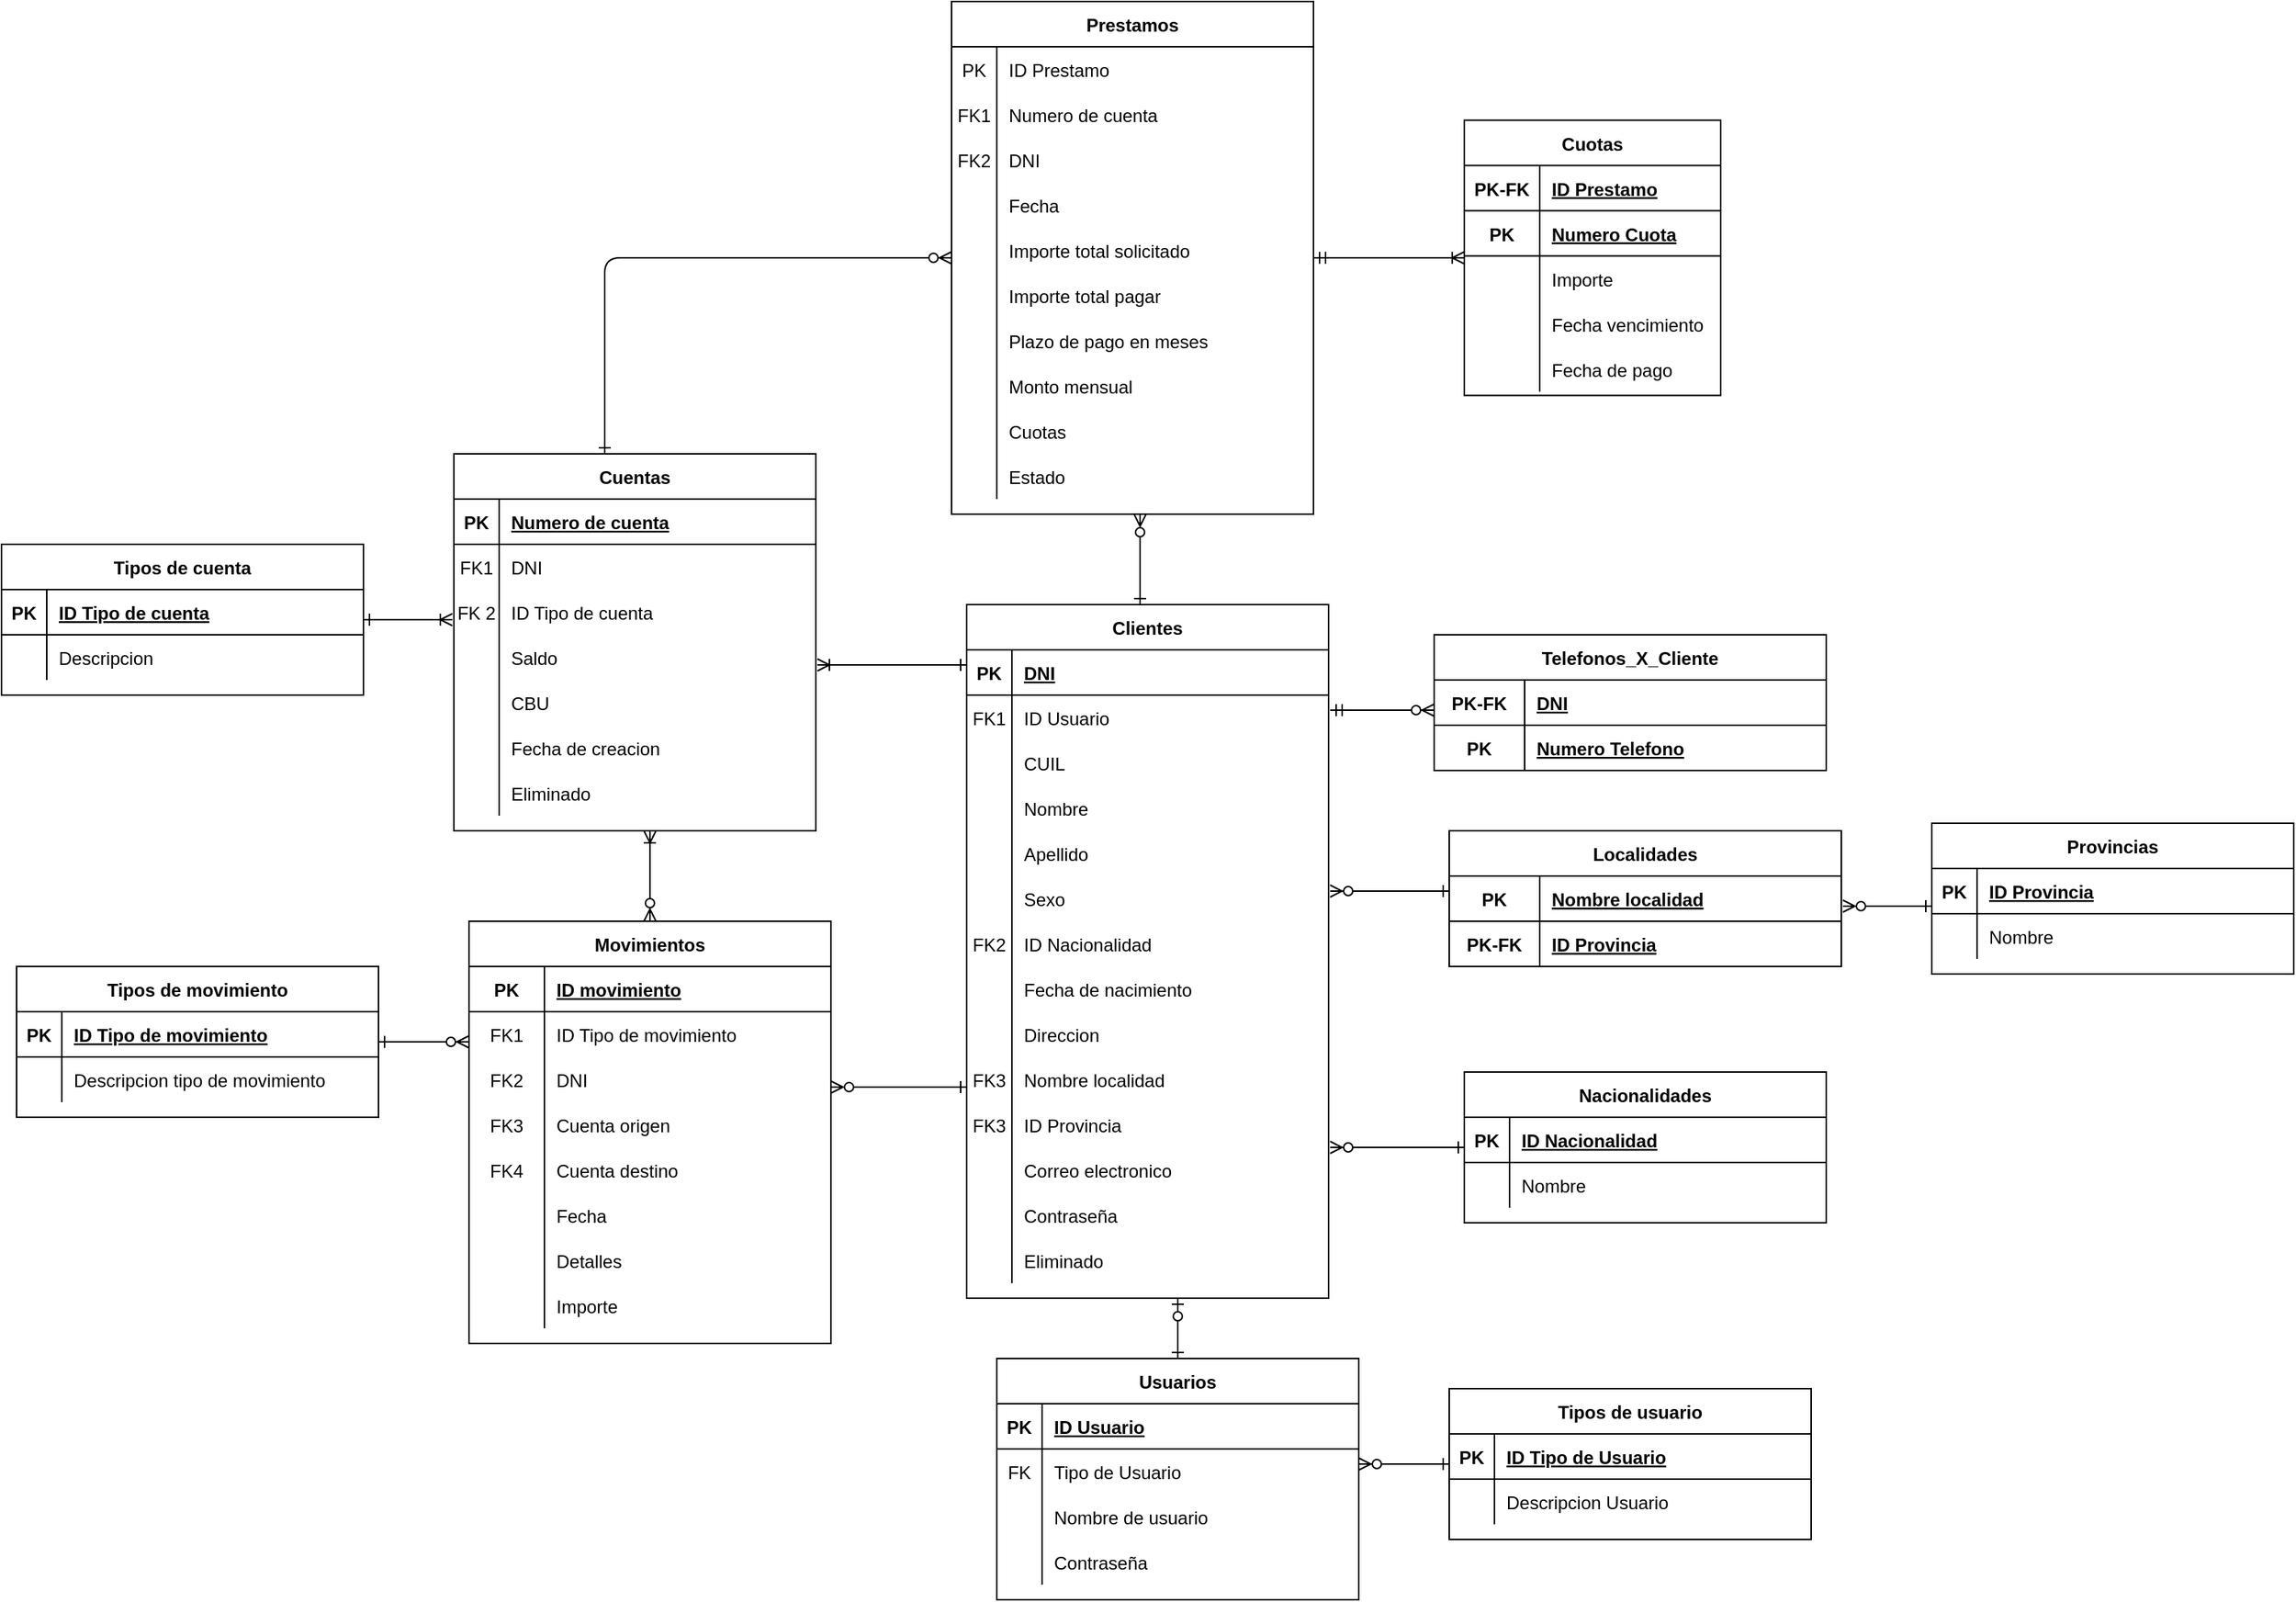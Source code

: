 <mxfile version="14.5.1" type="device"><diagram id="R2lEEEUBdFMjLlhIrx00" name="Page-1"><mxGraphModel dx="1802" dy="981" grid="1" gridSize="10" guides="1" tooltips="1" connect="1" arrows="1" fold="1" page="0" pageScale="1" pageWidth="850" pageHeight="1100" math="0" shadow="0" extFonts="Permanent Marker^https://fonts.googleapis.com/css?family=Permanent+Marker"><root><mxCell id="0"/><mxCell id="1" parent="0"/><mxCell id="C-vyLk0tnHw3VtMMgP7b-1" value="" style="edgeStyle=elbowEdgeStyle;endArrow=ERoneToMany;startArrow=ERone;endFill=0;startFill=0;strokeWidth=1;targetPerimeterSpacing=1;" parent="1" source="C-vyLk0tnHw3VtMMgP7b-23" target="C-vyLk0tnHw3VtMMgP7b-2" edge="1"><mxGeometry width="100" height="100" relative="1" as="geometry"><mxPoint x="340" y="720" as="sourcePoint"/><mxPoint x="440" y="620" as="targetPoint"/><Array as="points"><mxPoint x="-210" y="90"/><mxPoint x="-180" y="190"/><mxPoint x="-200" y="170"/><mxPoint x="-220" y="120"/><mxPoint x="-160" y="160"/></Array></mxGeometry></mxCell><mxCell id="C-vyLk0tnHw3VtMMgP7b-12" value="" style="edgeStyle=elbowEdgeStyle;endArrow=ERzeroToMany;startArrow=ERone;endFill=1;startFill=0;" parent="1" source="C-vyLk0tnHw3VtMMgP7b-23" target="C-vyLk0tnHw3VtMMgP7b-13" edge="1"><mxGeometry width="100" height="100" relative="1" as="geometry"><mxPoint x="400" y="180" as="sourcePoint"/><mxPoint x="-65.529" y="-50" as="targetPoint"/></mxGeometry></mxCell><mxCell id="C-vyLk0tnHw3VtMMgP7b-2" value="Cuentas" style="shape=table;startSize=30;container=1;collapsible=1;childLayout=tableLayout;fixedRows=1;rowLines=0;fontStyle=1;align=center;resizeLast=1;" parent="1" vertex="1"><mxGeometry x="-490" y="-50" width="240" height="250" as="geometry"/></mxCell><mxCell id="C-vyLk0tnHw3VtMMgP7b-3" value="" style="shape=partialRectangle;collapsible=0;dropTarget=0;pointerEvents=0;fillColor=none;points=[[0,0.5],[1,0.5]];portConstraint=eastwest;top=0;left=0;right=0;bottom=1;" parent="C-vyLk0tnHw3VtMMgP7b-2" vertex="1"><mxGeometry y="30" width="240" height="30" as="geometry"/></mxCell><mxCell id="C-vyLk0tnHw3VtMMgP7b-4" value="PK" style="shape=partialRectangle;overflow=hidden;connectable=0;fillColor=none;top=0;left=0;bottom=0;right=0;fontStyle=1;" parent="C-vyLk0tnHw3VtMMgP7b-3" vertex="1"><mxGeometry width="30" height="30" as="geometry"/></mxCell><mxCell id="C-vyLk0tnHw3VtMMgP7b-5" value="Numero de cuenta" style="shape=partialRectangle;overflow=hidden;connectable=0;fillColor=none;top=0;left=0;bottom=0;right=0;align=left;spacingLeft=6;fontStyle=5;" parent="C-vyLk0tnHw3VtMMgP7b-3" vertex="1"><mxGeometry x="30" width="210" height="30" as="geometry"/></mxCell><mxCell id="C-vyLk0tnHw3VtMMgP7b-6" value="" style="shape=partialRectangle;collapsible=0;dropTarget=0;pointerEvents=0;fillColor=none;points=[[0,0.5],[1,0.5]];portConstraint=eastwest;top=0;left=0;right=0;bottom=0;" parent="C-vyLk0tnHw3VtMMgP7b-2" vertex="1"><mxGeometry y="60" width="240" height="30" as="geometry"/></mxCell><mxCell id="C-vyLk0tnHw3VtMMgP7b-7" value="FK1" style="shape=partialRectangle;overflow=hidden;connectable=0;fillColor=none;top=0;left=0;bottom=0;right=0;" parent="C-vyLk0tnHw3VtMMgP7b-6" vertex="1"><mxGeometry width="30" height="30" as="geometry"/></mxCell><mxCell id="C-vyLk0tnHw3VtMMgP7b-8" value="DNI" style="shape=partialRectangle;overflow=hidden;connectable=0;fillColor=none;top=0;left=0;bottom=0;right=0;align=left;spacingLeft=6;" parent="C-vyLk0tnHw3VtMMgP7b-6" vertex="1"><mxGeometry x="30" width="210" height="30" as="geometry"/></mxCell><mxCell id="7F0biM4FoDQYVqZwZQfH-58" value="" style="shape=partialRectangle;collapsible=0;dropTarget=0;pointerEvents=0;fillColor=none;top=0;left=0;bottom=0;right=0;points=[[0,0.5],[1,0.5]];portConstraint=eastwest;" parent="C-vyLk0tnHw3VtMMgP7b-2" vertex="1"><mxGeometry y="90" width="240" height="30" as="geometry"/></mxCell><mxCell id="7F0biM4FoDQYVqZwZQfH-59" value="FK 2" style="shape=partialRectangle;connectable=0;fillColor=none;top=0;left=0;bottom=0;right=0;editable=1;overflow=hidden;" parent="7F0biM4FoDQYVqZwZQfH-58" vertex="1"><mxGeometry width="30" height="30" as="geometry"/></mxCell><mxCell id="7F0biM4FoDQYVqZwZQfH-60" value="ID Tipo de cuenta" style="shape=partialRectangle;connectable=0;fillColor=none;top=0;left=0;bottom=0;right=0;align=left;spacingLeft=6;overflow=hidden;" parent="7F0biM4FoDQYVqZwZQfH-58" vertex="1"><mxGeometry x="30" width="210" height="30" as="geometry"/></mxCell><mxCell id="C-vyLk0tnHw3VtMMgP7b-9" value="" style="shape=partialRectangle;collapsible=0;dropTarget=0;pointerEvents=0;fillColor=none;points=[[0,0.5],[1,0.5]];portConstraint=eastwest;top=0;left=0;right=0;bottom=0;" parent="C-vyLk0tnHw3VtMMgP7b-2" vertex="1"><mxGeometry y="120" width="240" height="30" as="geometry"/></mxCell><mxCell id="C-vyLk0tnHw3VtMMgP7b-10" value="" style="shape=partialRectangle;overflow=hidden;connectable=0;fillColor=none;top=0;left=0;bottom=0;right=0;" parent="C-vyLk0tnHw3VtMMgP7b-9" vertex="1"><mxGeometry width="30" height="30" as="geometry"/></mxCell><mxCell id="C-vyLk0tnHw3VtMMgP7b-11" value="Saldo" style="shape=partialRectangle;overflow=hidden;connectable=0;fillColor=none;top=0;left=0;bottom=0;right=0;align=left;spacingLeft=6;" parent="C-vyLk0tnHw3VtMMgP7b-9" vertex="1"><mxGeometry x="30" width="210" height="30" as="geometry"/></mxCell><mxCell id="7F0biM4FoDQYVqZwZQfH-54" value="" style="shape=partialRectangle;collapsible=0;dropTarget=0;pointerEvents=0;fillColor=none;top=0;left=0;bottom=0;right=0;points=[[0,0.5],[1,0.5]];portConstraint=eastwest;" parent="C-vyLk0tnHw3VtMMgP7b-2" vertex="1"><mxGeometry y="150" width="240" height="30" as="geometry"/></mxCell><mxCell id="7F0biM4FoDQYVqZwZQfH-55" value="" style="shape=partialRectangle;connectable=0;fillColor=none;top=0;left=0;bottom=0;right=0;editable=1;overflow=hidden;" parent="7F0biM4FoDQYVqZwZQfH-54" vertex="1"><mxGeometry width="30" height="30" as="geometry"/></mxCell><mxCell id="7F0biM4FoDQYVqZwZQfH-56" value="CBU" style="shape=partialRectangle;connectable=0;fillColor=none;top=0;left=0;bottom=0;right=0;align=left;spacingLeft=6;overflow=hidden;" parent="7F0biM4FoDQYVqZwZQfH-54" vertex="1"><mxGeometry x="30" width="210" height="30" as="geometry"/></mxCell><mxCell id="7F0biM4FoDQYVqZwZQfH-62" value="" style="shape=partialRectangle;collapsible=0;dropTarget=0;pointerEvents=0;fillColor=none;top=0;left=0;bottom=0;right=0;points=[[0,0.5],[1,0.5]];portConstraint=eastwest;" parent="C-vyLk0tnHw3VtMMgP7b-2" vertex="1"><mxGeometry y="180" width="240" height="30" as="geometry"/></mxCell><mxCell id="7F0biM4FoDQYVqZwZQfH-63" value="" style="shape=partialRectangle;connectable=0;fillColor=none;top=0;left=0;bottom=0;right=0;editable=1;overflow=hidden;" parent="7F0biM4FoDQYVqZwZQfH-62" vertex="1"><mxGeometry width="30" height="30" as="geometry"/></mxCell><mxCell id="7F0biM4FoDQYVqZwZQfH-64" value="Fecha de creacion" style="shape=partialRectangle;connectable=0;fillColor=none;top=0;left=0;bottom=0;right=0;align=left;spacingLeft=6;overflow=hidden;" parent="7F0biM4FoDQYVqZwZQfH-62" vertex="1"><mxGeometry x="30" width="210" height="30" as="geometry"/></mxCell><mxCell id="fZLnjrhuLzffV9vsDGtd-31" value="" style="shape=partialRectangle;collapsible=0;dropTarget=0;pointerEvents=0;fillColor=none;top=0;left=0;bottom=0;right=0;points=[[0,0.5],[1,0.5]];portConstraint=eastwest;" parent="C-vyLk0tnHw3VtMMgP7b-2" vertex="1"><mxGeometry y="210" width="240" height="30" as="geometry"/></mxCell><mxCell id="fZLnjrhuLzffV9vsDGtd-32" value="" style="shape=partialRectangle;connectable=0;fillColor=none;top=0;left=0;bottom=0;right=0;editable=1;overflow=hidden;" parent="fZLnjrhuLzffV9vsDGtd-31" vertex="1"><mxGeometry width="30" height="30" as="geometry"/></mxCell><mxCell id="fZLnjrhuLzffV9vsDGtd-33" value="Eliminado" style="shape=partialRectangle;connectable=0;fillColor=none;top=0;left=0;bottom=0;right=0;align=left;spacingLeft=6;overflow=hidden;" parent="fZLnjrhuLzffV9vsDGtd-31" vertex="1"><mxGeometry x="30" width="210" height="30" as="geometry"/></mxCell><mxCell id="C-vyLk0tnHw3VtMMgP7b-13" value="Prestamos" style="shape=table;startSize=30;container=1;collapsible=1;childLayout=tableLayout;fixedRows=1;rowLines=0;fontStyle=1;align=center;resizeLast=1;" parent="1" vertex="1"><mxGeometry x="-160" y="-350" width="240" height="340" as="geometry"/></mxCell><mxCell id="7F0biM4FoDQYVqZwZQfH-100" value="" style="shape=partialRectangle;collapsible=0;dropTarget=0;pointerEvents=0;fillColor=none;top=0;left=0;bottom=0;right=0;points=[[0,0.5],[1,0.5]];portConstraint=eastwest;" parent="C-vyLk0tnHw3VtMMgP7b-13" vertex="1"><mxGeometry y="30" width="240" height="30" as="geometry"/></mxCell><mxCell id="7F0biM4FoDQYVqZwZQfH-101" value="PK" style="shape=partialRectangle;connectable=0;fillColor=none;top=0;left=0;bottom=0;right=0;editable=1;overflow=hidden;" parent="7F0biM4FoDQYVqZwZQfH-100" vertex="1"><mxGeometry width="30" height="30" as="geometry"/></mxCell><mxCell id="7F0biM4FoDQYVqZwZQfH-102" value="ID Prestamo" style="shape=partialRectangle;connectable=0;fillColor=none;top=0;left=0;bottom=0;right=0;align=left;spacingLeft=6;overflow=hidden;" parent="7F0biM4FoDQYVqZwZQfH-100" vertex="1"><mxGeometry x="30" width="210" height="30" as="geometry"/></mxCell><mxCell id="7F0biM4FoDQYVqZwZQfH-151" value="" style="shape=partialRectangle;collapsible=0;dropTarget=0;pointerEvents=0;fillColor=none;top=0;left=0;bottom=0;right=0;points=[[0,0.5],[1,0.5]];portConstraint=eastwest;" parent="C-vyLk0tnHw3VtMMgP7b-13" vertex="1"><mxGeometry y="60" width="240" height="30" as="geometry"/></mxCell><mxCell id="7F0biM4FoDQYVqZwZQfH-152" value="FK1" style="shape=partialRectangle;connectable=0;fillColor=none;top=0;left=0;bottom=0;right=0;fontStyle=0;overflow=hidden;" parent="7F0biM4FoDQYVqZwZQfH-151" vertex="1"><mxGeometry width="30" height="30" as="geometry"/></mxCell><mxCell id="7F0biM4FoDQYVqZwZQfH-153" value="Numero de cuenta" style="shape=partialRectangle;connectable=0;fillColor=none;top=0;left=0;bottom=0;right=0;align=left;spacingLeft=6;fontStyle=0;overflow=hidden;" parent="7F0biM4FoDQYVqZwZQfH-151" vertex="1"><mxGeometry x="30" width="210" height="30" as="geometry"/></mxCell><mxCell id="C-vyLk0tnHw3VtMMgP7b-17" value="" style="shape=partialRectangle;collapsible=0;dropTarget=0;pointerEvents=0;fillColor=none;points=[[0,0.5],[1,0.5]];portConstraint=eastwest;top=0;left=0;right=0;bottom=0;" parent="C-vyLk0tnHw3VtMMgP7b-13" vertex="1"><mxGeometry y="90" width="240" height="30" as="geometry"/></mxCell><mxCell id="C-vyLk0tnHw3VtMMgP7b-18" value="FK2" style="shape=partialRectangle;overflow=hidden;connectable=0;fillColor=none;top=0;left=0;bottom=0;right=0;" parent="C-vyLk0tnHw3VtMMgP7b-17" vertex="1"><mxGeometry width="30" height="30" as="geometry"/></mxCell><mxCell id="C-vyLk0tnHw3VtMMgP7b-19" value="DNI" style="shape=partialRectangle;overflow=hidden;connectable=0;fillColor=none;top=0;left=0;bottom=0;right=0;align=left;spacingLeft=6;" parent="C-vyLk0tnHw3VtMMgP7b-17" vertex="1"><mxGeometry x="30" width="210" height="30" as="geometry"/></mxCell><mxCell id="7F0biM4FoDQYVqZwZQfH-179" value="" style="shape=partialRectangle;collapsible=0;dropTarget=0;pointerEvents=0;fillColor=none;top=0;left=0;bottom=0;right=0;points=[[0,0.5],[1,0.5]];portConstraint=eastwest;" parent="C-vyLk0tnHw3VtMMgP7b-13" vertex="1"><mxGeometry y="120" width="240" height="30" as="geometry"/></mxCell><mxCell id="7F0biM4FoDQYVqZwZQfH-180" value="" style="shape=partialRectangle;connectable=0;fillColor=none;top=0;left=0;bottom=0;right=0;editable=1;overflow=hidden;" parent="7F0biM4FoDQYVqZwZQfH-179" vertex="1"><mxGeometry width="30" height="30" as="geometry"/></mxCell><mxCell id="7F0biM4FoDQYVqZwZQfH-181" value="Fecha" style="shape=partialRectangle;connectable=0;fillColor=none;top=0;left=0;bottom=0;right=0;align=left;spacingLeft=6;overflow=hidden;" parent="7F0biM4FoDQYVqZwZQfH-179" vertex="1"><mxGeometry x="30" width="210" height="30" as="geometry"/></mxCell><mxCell id="C-vyLk0tnHw3VtMMgP7b-20" value="" style="shape=partialRectangle;collapsible=0;dropTarget=0;pointerEvents=0;fillColor=none;points=[[0,0.5],[1,0.5]];portConstraint=eastwest;top=0;left=0;right=0;bottom=0;" parent="C-vyLk0tnHw3VtMMgP7b-13" vertex="1"><mxGeometry y="150" width="240" height="30" as="geometry"/></mxCell><mxCell id="C-vyLk0tnHw3VtMMgP7b-21" value="" style="shape=partialRectangle;overflow=hidden;connectable=0;fillColor=none;top=0;left=0;bottom=0;right=0;" parent="C-vyLk0tnHw3VtMMgP7b-20" vertex="1"><mxGeometry width="30" height="30" as="geometry"/></mxCell><mxCell id="C-vyLk0tnHw3VtMMgP7b-22" value="Importe total solicitado" style="shape=partialRectangle;overflow=hidden;connectable=0;fillColor=none;top=0;left=0;bottom=0;right=0;align=left;spacingLeft=6;" parent="C-vyLk0tnHw3VtMMgP7b-20" vertex="1"><mxGeometry x="30" width="210" height="30" as="geometry"/></mxCell><mxCell id="7F0biM4FoDQYVqZwZQfH-68" value="" style="shape=partialRectangle;collapsible=0;dropTarget=0;pointerEvents=0;fillColor=none;top=0;left=0;bottom=0;right=0;points=[[0,0.5],[1,0.5]];portConstraint=eastwest;" parent="C-vyLk0tnHw3VtMMgP7b-13" vertex="1"><mxGeometry y="180" width="240" height="30" as="geometry"/></mxCell><mxCell id="7F0biM4FoDQYVqZwZQfH-69" value="" style="shape=partialRectangle;connectable=0;fillColor=none;top=0;left=0;bottom=0;right=0;editable=1;overflow=hidden;" parent="7F0biM4FoDQYVqZwZQfH-68" vertex="1"><mxGeometry width="30" height="30" as="geometry"/></mxCell><mxCell id="7F0biM4FoDQYVqZwZQfH-70" value="Importe total pagar" style="shape=partialRectangle;connectable=0;fillColor=none;top=0;left=0;bottom=0;right=0;align=left;spacingLeft=6;overflow=hidden;" parent="7F0biM4FoDQYVqZwZQfH-68" vertex="1"><mxGeometry x="30" width="210" height="30" as="geometry"/></mxCell><mxCell id="7F0biM4FoDQYVqZwZQfH-74" value="" style="shape=partialRectangle;collapsible=0;dropTarget=0;pointerEvents=0;fillColor=none;top=0;left=0;bottom=0;right=0;points=[[0,0.5],[1,0.5]];portConstraint=eastwest;" parent="C-vyLk0tnHw3VtMMgP7b-13" vertex="1"><mxGeometry y="210" width="240" height="30" as="geometry"/></mxCell><mxCell id="7F0biM4FoDQYVqZwZQfH-75" value="" style="shape=partialRectangle;connectable=0;fillColor=none;top=0;left=0;bottom=0;right=0;editable=1;overflow=hidden;" parent="7F0biM4FoDQYVqZwZQfH-74" vertex="1"><mxGeometry width="30" height="30" as="geometry"/></mxCell><mxCell id="7F0biM4FoDQYVqZwZQfH-76" value="Plazo de pago en meses " style="shape=partialRectangle;connectable=0;fillColor=none;top=0;left=0;bottom=0;right=0;align=left;spacingLeft=6;overflow=hidden;" parent="7F0biM4FoDQYVqZwZQfH-74" vertex="1"><mxGeometry x="30" width="210" height="30" as="geometry"/></mxCell><mxCell id="7F0biM4FoDQYVqZwZQfH-71" value="" style="shape=partialRectangle;collapsible=0;dropTarget=0;pointerEvents=0;fillColor=none;top=0;left=0;bottom=0;right=0;points=[[0,0.5],[1,0.5]];portConstraint=eastwest;" parent="C-vyLk0tnHw3VtMMgP7b-13" vertex="1"><mxGeometry y="240" width="240" height="30" as="geometry"/></mxCell><mxCell id="7F0biM4FoDQYVqZwZQfH-72" value="" style="shape=partialRectangle;connectable=0;fillColor=none;top=0;left=0;bottom=0;right=0;editable=1;overflow=hidden;" parent="7F0biM4FoDQYVqZwZQfH-71" vertex="1"><mxGeometry width="30" height="30" as="geometry"/></mxCell><mxCell id="7F0biM4FoDQYVqZwZQfH-73" value="Monto mensual" style="shape=partialRectangle;connectable=0;fillColor=none;top=0;left=0;bottom=0;right=0;align=left;spacingLeft=6;overflow=hidden;" parent="7F0biM4FoDQYVqZwZQfH-71" vertex="1"><mxGeometry x="30" width="210" height="30" as="geometry"/></mxCell><mxCell id="7F0biM4FoDQYVqZwZQfH-80" value="" style="shape=partialRectangle;collapsible=0;dropTarget=0;pointerEvents=0;fillColor=none;top=0;left=0;bottom=0;right=0;points=[[0,0.5],[1,0.5]];portConstraint=eastwest;" parent="C-vyLk0tnHw3VtMMgP7b-13" vertex="1"><mxGeometry y="270" width="240" height="30" as="geometry"/></mxCell><mxCell id="7F0biM4FoDQYVqZwZQfH-81" value="" style="shape=partialRectangle;connectable=0;fillColor=none;top=0;left=0;bottom=0;right=0;editable=1;overflow=hidden;" parent="7F0biM4FoDQYVqZwZQfH-80" vertex="1"><mxGeometry width="30" height="30" as="geometry"/></mxCell><mxCell id="7F0biM4FoDQYVqZwZQfH-82" value="Cuotas" style="shape=partialRectangle;connectable=0;fillColor=none;top=0;left=0;bottom=0;right=0;align=left;spacingLeft=6;overflow=hidden;" parent="7F0biM4FoDQYVqZwZQfH-80" vertex="1"><mxGeometry x="30" width="210" height="30" as="geometry"/></mxCell><mxCell id="Fkp7tEHuQF5kMMkEpn1x-33" value="" style="shape=partialRectangle;collapsible=0;dropTarget=0;pointerEvents=0;fillColor=none;top=0;left=0;bottom=0;right=0;points=[[0,0.5],[1,0.5]];portConstraint=eastwest;" vertex="1" parent="C-vyLk0tnHw3VtMMgP7b-13"><mxGeometry y="300" width="240" height="30" as="geometry"/></mxCell><mxCell id="Fkp7tEHuQF5kMMkEpn1x-34" value="" style="shape=partialRectangle;connectable=0;fillColor=none;top=0;left=0;bottom=0;right=0;editable=1;overflow=hidden;" vertex="1" parent="Fkp7tEHuQF5kMMkEpn1x-33"><mxGeometry width="30" height="30" as="geometry"/></mxCell><mxCell id="Fkp7tEHuQF5kMMkEpn1x-35" value="Estado" style="shape=partialRectangle;connectable=0;fillColor=none;top=0;left=0;bottom=0;right=0;align=left;spacingLeft=6;overflow=hidden;" vertex="1" parent="Fkp7tEHuQF5kMMkEpn1x-33"><mxGeometry x="30" width="210" height="30" as="geometry"/></mxCell><mxCell id="C-vyLk0tnHw3VtMMgP7b-23" value="Clientes" style="shape=table;startSize=30;container=1;collapsible=1;childLayout=tableLayout;fixedRows=1;rowLines=0;fontStyle=1;align=center;resizeLast=1;" parent="1" vertex="1"><mxGeometry x="-150" y="50" width="240" height="460" as="geometry"/></mxCell><mxCell id="C-vyLk0tnHw3VtMMgP7b-24" value="" style="shape=partialRectangle;collapsible=0;dropTarget=0;pointerEvents=0;fillColor=none;points=[[0,0.5],[1,0.5]];portConstraint=eastwest;top=0;left=0;right=0;bottom=1;" parent="C-vyLk0tnHw3VtMMgP7b-23" vertex="1"><mxGeometry y="30" width="240" height="30" as="geometry"/></mxCell><mxCell id="C-vyLk0tnHw3VtMMgP7b-25" value="PK" style="shape=partialRectangle;overflow=hidden;connectable=0;fillColor=none;top=0;left=0;bottom=0;right=0;fontStyle=1;" parent="C-vyLk0tnHw3VtMMgP7b-24" vertex="1"><mxGeometry width="30" height="30" as="geometry"/></mxCell><mxCell id="C-vyLk0tnHw3VtMMgP7b-26" value="DNI" style="shape=partialRectangle;overflow=hidden;connectable=0;fillColor=none;top=0;left=0;bottom=0;right=0;align=left;spacingLeft=6;fontStyle=5;" parent="C-vyLk0tnHw3VtMMgP7b-24" vertex="1"><mxGeometry x="30" width="210" height="30" as="geometry"/></mxCell><mxCell id="7F0biM4FoDQYVqZwZQfH-175" value="" style="shape=partialRectangle;collapsible=0;dropTarget=0;pointerEvents=0;fillColor=none;top=0;left=0;bottom=0;right=0;points=[[0,0.5],[1,0.5]];portConstraint=eastwest;" parent="C-vyLk0tnHw3VtMMgP7b-23" vertex="1"><mxGeometry y="60" width="240" height="30" as="geometry"/></mxCell><mxCell id="7F0biM4FoDQYVqZwZQfH-176" value="FK1" style="shape=partialRectangle;connectable=0;fillColor=none;top=0;left=0;bottom=0;right=0;fontStyle=0;overflow=hidden;" parent="7F0biM4FoDQYVqZwZQfH-175" vertex="1"><mxGeometry width="30" height="30" as="geometry"/></mxCell><mxCell id="7F0biM4FoDQYVqZwZQfH-177" value="ID Usuario" style="shape=partialRectangle;connectable=0;fillColor=none;top=0;left=0;bottom=0;right=0;align=left;spacingLeft=6;fontStyle=0;overflow=hidden;" parent="7F0biM4FoDQYVqZwZQfH-175" vertex="1"><mxGeometry x="30" width="210" height="30" as="geometry"/></mxCell><mxCell id="C-vyLk0tnHw3VtMMgP7b-27" value="" style="shape=partialRectangle;collapsible=0;dropTarget=0;pointerEvents=0;fillColor=none;points=[[0,0.5],[1,0.5]];portConstraint=eastwest;top=0;left=0;right=0;bottom=0;" parent="C-vyLk0tnHw3VtMMgP7b-23" vertex="1"><mxGeometry y="90" width="240" height="30" as="geometry"/></mxCell><mxCell id="C-vyLk0tnHw3VtMMgP7b-28" value="" style="shape=partialRectangle;overflow=hidden;connectable=0;fillColor=none;top=0;left=0;bottom=0;right=0;" parent="C-vyLk0tnHw3VtMMgP7b-27" vertex="1"><mxGeometry width="30" height="30" as="geometry"/></mxCell><mxCell id="C-vyLk0tnHw3VtMMgP7b-29" value="CUIL" style="shape=partialRectangle;overflow=hidden;connectable=0;fillColor=none;top=0;left=0;bottom=0;right=0;align=left;spacingLeft=6;" parent="C-vyLk0tnHw3VtMMgP7b-27" vertex="1"><mxGeometry x="30" width="210" height="30" as="geometry"/></mxCell><mxCell id="7F0biM4FoDQYVqZwZQfH-2" value="" style="shape=partialRectangle;collapsible=0;dropTarget=0;pointerEvents=0;fillColor=none;top=0;left=0;bottom=0;right=0;points=[[0,0.5],[1,0.5]];portConstraint=eastwest;" parent="C-vyLk0tnHw3VtMMgP7b-23" vertex="1"><mxGeometry y="120" width="240" height="30" as="geometry"/></mxCell><mxCell id="7F0biM4FoDQYVqZwZQfH-3" value="" style="shape=partialRectangle;connectable=0;fillColor=none;top=0;left=0;bottom=0;right=0;editable=1;overflow=hidden;" parent="7F0biM4FoDQYVqZwZQfH-2" vertex="1"><mxGeometry width="30" height="30" as="geometry"/></mxCell><mxCell id="7F0biM4FoDQYVqZwZQfH-4" value="Nombre " style="shape=partialRectangle;connectable=0;fillColor=none;top=0;left=0;bottom=0;right=0;align=left;spacingLeft=6;overflow=hidden;" parent="7F0biM4FoDQYVqZwZQfH-2" vertex="1"><mxGeometry x="30" width="210" height="30" as="geometry"/></mxCell><mxCell id="7F0biM4FoDQYVqZwZQfH-11" value="" style="shape=partialRectangle;collapsible=0;dropTarget=0;pointerEvents=0;fillColor=none;top=0;left=0;bottom=0;right=0;points=[[0,0.5],[1,0.5]];portConstraint=eastwest;" parent="C-vyLk0tnHw3VtMMgP7b-23" vertex="1"><mxGeometry y="150" width="240" height="30" as="geometry"/></mxCell><mxCell id="7F0biM4FoDQYVqZwZQfH-12" value="" style="shape=partialRectangle;connectable=0;fillColor=none;top=0;left=0;bottom=0;right=0;editable=1;overflow=hidden;" parent="7F0biM4FoDQYVqZwZQfH-11" vertex="1"><mxGeometry width="30" height="30" as="geometry"/></mxCell><mxCell id="7F0biM4FoDQYVqZwZQfH-13" value="Apellido" style="shape=partialRectangle;connectable=0;fillColor=none;top=0;left=0;bottom=0;right=0;align=left;spacingLeft=6;overflow=hidden;" parent="7F0biM4FoDQYVqZwZQfH-11" vertex="1"><mxGeometry x="30" width="210" height="30" as="geometry"/></mxCell><mxCell id="7F0biM4FoDQYVqZwZQfH-7" value="" style="shape=partialRectangle;collapsible=0;dropTarget=0;pointerEvents=0;fillColor=none;top=0;left=0;bottom=0;right=0;points=[[0,0.5],[1,0.5]];portConstraint=eastwest;" parent="C-vyLk0tnHw3VtMMgP7b-23" vertex="1"><mxGeometry y="180" width="240" height="30" as="geometry"/></mxCell><mxCell id="7F0biM4FoDQYVqZwZQfH-8" value="" style="shape=partialRectangle;connectable=0;fillColor=none;top=0;left=0;bottom=0;right=0;editable=1;overflow=hidden;" parent="7F0biM4FoDQYVqZwZQfH-7" vertex="1"><mxGeometry width="30" height="30" as="geometry"/></mxCell><mxCell id="7F0biM4FoDQYVqZwZQfH-9" value="Sexo" style="shape=partialRectangle;connectable=0;fillColor=none;top=0;left=0;bottom=0;right=0;align=left;spacingLeft=6;overflow=hidden;" parent="7F0biM4FoDQYVqZwZQfH-7" vertex="1"><mxGeometry x="30" width="210" height="30" as="geometry"/></mxCell><mxCell id="7F0biM4FoDQYVqZwZQfH-19" value="" style="shape=partialRectangle;collapsible=0;dropTarget=0;pointerEvents=0;fillColor=none;top=0;left=0;bottom=0;right=0;points=[[0,0.5],[1,0.5]];portConstraint=eastwest;" parent="C-vyLk0tnHw3VtMMgP7b-23" vertex="1"><mxGeometry y="210" width="240" height="30" as="geometry"/></mxCell><mxCell id="7F0biM4FoDQYVqZwZQfH-20" value="FK2" style="shape=partialRectangle;connectable=0;fillColor=none;top=0;left=0;bottom=0;right=0;editable=1;overflow=hidden;" parent="7F0biM4FoDQYVqZwZQfH-19" vertex="1"><mxGeometry width="30" height="30" as="geometry"/></mxCell><mxCell id="7F0biM4FoDQYVqZwZQfH-21" value="ID Nacionalidad" style="shape=partialRectangle;connectable=0;fillColor=none;top=0;left=0;bottom=0;right=0;align=left;spacingLeft=6;overflow=hidden;" parent="7F0biM4FoDQYVqZwZQfH-19" vertex="1"><mxGeometry x="30" width="210" height="30" as="geometry"/></mxCell><mxCell id="7F0biM4FoDQYVqZwZQfH-23" value="" style="shape=partialRectangle;collapsible=0;dropTarget=0;pointerEvents=0;fillColor=none;top=0;left=0;bottom=0;right=0;points=[[0,0.5],[1,0.5]];portConstraint=eastwest;" parent="C-vyLk0tnHw3VtMMgP7b-23" vertex="1"><mxGeometry y="240" width="240" height="30" as="geometry"/></mxCell><mxCell id="7F0biM4FoDQYVqZwZQfH-24" value="" style="shape=partialRectangle;connectable=0;fillColor=none;top=0;left=0;bottom=0;right=0;editable=1;overflow=hidden;" parent="7F0biM4FoDQYVqZwZQfH-23" vertex="1"><mxGeometry width="30" height="30" as="geometry"/></mxCell><mxCell id="7F0biM4FoDQYVqZwZQfH-25" value="Fecha de nacimiento" style="shape=partialRectangle;connectable=0;fillColor=none;top=0;left=0;bottom=0;right=0;align=left;spacingLeft=6;overflow=hidden;" parent="7F0biM4FoDQYVqZwZQfH-23" vertex="1"><mxGeometry x="30" width="210" height="30" as="geometry"/></mxCell><mxCell id="7F0biM4FoDQYVqZwZQfH-26" value="" style="shape=partialRectangle;collapsible=0;dropTarget=0;pointerEvents=0;fillColor=none;top=0;left=0;bottom=0;right=0;points=[[0,0.5],[1,0.5]];portConstraint=eastwest;" parent="C-vyLk0tnHw3VtMMgP7b-23" vertex="1"><mxGeometry y="270" width="240" height="30" as="geometry"/></mxCell><mxCell id="7F0biM4FoDQYVqZwZQfH-27" value="" style="shape=partialRectangle;connectable=0;fillColor=none;top=0;left=0;bottom=0;right=0;editable=1;overflow=hidden;" parent="7F0biM4FoDQYVqZwZQfH-26" vertex="1"><mxGeometry width="30" height="30" as="geometry"/></mxCell><mxCell id="7F0biM4FoDQYVqZwZQfH-28" value="Direccion" style="shape=partialRectangle;connectable=0;fillColor=none;top=0;left=0;bottom=0;right=0;align=left;spacingLeft=6;overflow=hidden;" parent="7F0biM4FoDQYVqZwZQfH-26" vertex="1"><mxGeometry x="30" width="210" height="30" as="geometry"/></mxCell><mxCell id="7F0biM4FoDQYVqZwZQfH-30" value="" style="shape=partialRectangle;collapsible=0;dropTarget=0;pointerEvents=0;fillColor=none;top=0;left=0;bottom=0;right=0;points=[[0,0.5],[1,0.5]];portConstraint=eastwest;" parent="C-vyLk0tnHw3VtMMgP7b-23" vertex="1"><mxGeometry y="300" width="240" height="30" as="geometry"/></mxCell><mxCell id="7F0biM4FoDQYVqZwZQfH-31" value="FK3" style="shape=partialRectangle;connectable=0;fillColor=none;top=0;left=0;bottom=0;right=0;editable=1;overflow=hidden;" parent="7F0biM4FoDQYVqZwZQfH-30" vertex="1"><mxGeometry width="30" height="30" as="geometry"/></mxCell><mxCell id="7F0biM4FoDQYVqZwZQfH-32" value="Nombre localidad" style="shape=partialRectangle;connectable=0;fillColor=none;top=0;left=0;bottom=0;right=0;align=left;spacingLeft=6;overflow=hidden;" parent="7F0biM4FoDQYVqZwZQfH-30" vertex="1"><mxGeometry x="30" width="210" height="30" as="geometry"/></mxCell><mxCell id="Fkp7tEHuQF5kMMkEpn1x-95" value="" style="shape=partialRectangle;collapsible=0;dropTarget=0;pointerEvents=0;fillColor=none;top=0;left=0;bottom=0;right=0;points=[[0,0.5],[1,0.5]];portConstraint=eastwest;" vertex="1" parent="C-vyLk0tnHw3VtMMgP7b-23"><mxGeometry y="330" width="240" height="30" as="geometry"/></mxCell><mxCell id="Fkp7tEHuQF5kMMkEpn1x-96" value="FK3" style="shape=partialRectangle;connectable=0;fillColor=none;top=0;left=0;bottom=0;right=0;fontStyle=0;overflow=hidden;" vertex="1" parent="Fkp7tEHuQF5kMMkEpn1x-95"><mxGeometry width="30" height="30" as="geometry"/></mxCell><mxCell id="Fkp7tEHuQF5kMMkEpn1x-97" value="ID Provincia" style="shape=partialRectangle;connectable=0;fillColor=none;top=0;left=0;bottom=0;right=0;align=left;spacingLeft=6;fontStyle=0;overflow=hidden;" vertex="1" parent="Fkp7tEHuQF5kMMkEpn1x-95"><mxGeometry x="30" width="210" height="30" as="geometry"/></mxCell><mxCell id="7F0biM4FoDQYVqZwZQfH-38" value="" style="shape=partialRectangle;collapsible=0;dropTarget=0;pointerEvents=0;fillColor=none;top=0;left=0;bottom=0;right=0;points=[[0,0.5],[1,0.5]];portConstraint=eastwest;" parent="C-vyLk0tnHw3VtMMgP7b-23" vertex="1"><mxGeometry y="360" width="240" height="30" as="geometry"/></mxCell><mxCell id="7F0biM4FoDQYVqZwZQfH-39" value="" style="shape=partialRectangle;connectable=0;fillColor=none;top=0;left=0;bottom=0;right=0;editable=1;overflow=hidden;" parent="7F0biM4FoDQYVqZwZQfH-38" vertex="1"><mxGeometry width="30" height="30" as="geometry"/></mxCell><mxCell id="7F0biM4FoDQYVqZwZQfH-40" value="Correo electronico" style="shape=partialRectangle;connectable=0;fillColor=none;top=0;left=0;bottom=0;right=0;align=left;spacingLeft=6;overflow=hidden;" parent="7F0biM4FoDQYVqZwZQfH-38" vertex="1"><mxGeometry x="30" width="210" height="30" as="geometry"/></mxCell><mxCell id="Fkp7tEHuQF5kMMkEpn1x-120" value="" style="shape=partialRectangle;collapsible=0;dropTarget=0;pointerEvents=0;fillColor=none;top=0;left=0;bottom=0;right=0;points=[[0,0.5],[1,0.5]];portConstraint=eastwest;" vertex="1" parent="C-vyLk0tnHw3VtMMgP7b-23"><mxGeometry y="390" width="240" height="30" as="geometry"/></mxCell><mxCell id="Fkp7tEHuQF5kMMkEpn1x-121" value="" style="shape=partialRectangle;connectable=0;fillColor=none;top=0;left=0;bottom=0;right=0;editable=1;overflow=hidden;" vertex="1" parent="Fkp7tEHuQF5kMMkEpn1x-120"><mxGeometry width="30" height="30" as="geometry"/></mxCell><mxCell id="Fkp7tEHuQF5kMMkEpn1x-122" value="Contraseña" style="shape=partialRectangle;connectable=0;fillColor=none;top=0;left=0;bottom=0;right=0;align=left;spacingLeft=6;overflow=hidden;" vertex="1" parent="Fkp7tEHuQF5kMMkEpn1x-120"><mxGeometry x="30" width="210" height="30" as="geometry"/></mxCell><mxCell id="fZLnjrhuLzffV9vsDGtd-25" value="" style="shape=partialRectangle;collapsible=0;dropTarget=0;pointerEvents=0;fillColor=none;top=0;left=0;bottom=0;right=0;points=[[0,0.5],[1,0.5]];portConstraint=eastwest;" parent="C-vyLk0tnHw3VtMMgP7b-23" vertex="1"><mxGeometry y="420" width="240" height="30" as="geometry"/></mxCell><mxCell id="fZLnjrhuLzffV9vsDGtd-26" value="" style="shape=partialRectangle;connectable=0;fillColor=none;top=0;left=0;bottom=0;right=0;editable=1;overflow=hidden;" parent="fZLnjrhuLzffV9vsDGtd-25" vertex="1"><mxGeometry width="30" height="30" as="geometry"/></mxCell><mxCell id="fZLnjrhuLzffV9vsDGtd-27" value="Eliminado" style="shape=partialRectangle;connectable=0;fillColor=none;top=0;left=0;bottom=0;right=0;align=left;spacingLeft=6;overflow=hidden;" parent="fZLnjrhuLzffV9vsDGtd-25" vertex="1"><mxGeometry x="30" width="210" height="30" as="geometry"/></mxCell><mxCell id="7F0biM4FoDQYVqZwZQfH-86" value="Tipos de cuenta" style="shape=table;startSize=30;container=1;collapsible=1;childLayout=tableLayout;fixedRows=1;rowLines=0;fontStyle=1;align=center;resizeLast=1;" parent="1" vertex="1"><mxGeometry x="-790" y="10" width="240" height="100" as="geometry"/></mxCell><mxCell id="7F0biM4FoDQYVqZwZQfH-87" value="" style="shape=partialRectangle;collapsible=0;dropTarget=0;pointerEvents=0;fillColor=none;top=0;left=0;bottom=1;right=0;points=[[0,0.5],[1,0.5]];portConstraint=eastwest;" parent="7F0biM4FoDQYVqZwZQfH-86" vertex="1"><mxGeometry y="30" width="240" height="30" as="geometry"/></mxCell><mxCell id="7F0biM4FoDQYVqZwZQfH-88" value="PK" style="shape=partialRectangle;connectable=0;fillColor=none;top=0;left=0;bottom=0;right=0;fontStyle=1;overflow=hidden;" parent="7F0biM4FoDQYVqZwZQfH-87" vertex="1"><mxGeometry width="30" height="30" as="geometry"/></mxCell><mxCell id="7F0biM4FoDQYVqZwZQfH-89" value="ID Tipo de cuenta" style="shape=partialRectangle;connectable=0;fillColor=none;top=0;left=0;bottom=0;right=0;align=left;spacingLeft=6;fontStyle=5;overflow=hidden;" parent="7F0biM4FoDQYVqZwZQfH-87" vertex="1"><mxGeometry x="30" width="210" height="30" as="geometry"/></mxCell><mxCell id="7F0biM4FoDQYVqZwZQfH-90" value="" style="shape=partialRectangle;collapsible=0;dropTarget=0;pointerEvents=0;fillColor=none;top=0;left=0;bottom=0;right=0;points=[[0,0.5],[1,0.5]];portConstraint=eastwest;" parent="7F0biM4FoDQYVqZwZQfH-86" vertex="1"><mxGeometry y="60" width="240" height="30" as="geometry"/></mxCell><mxCell id="7F0biM4FoDQYVqZwZQfH-91" value="" style="shape=partialRectangle;connectable=0;fillColor=none;top=0;left=0;bottom=0;right=0;editable=1;overflow=hidden;" parent="7F0biM4FoDQYVqZwZQfH-90" vertex="1"><mxGeometry width="30" height="30" as="geometry"/></mxCell><mxCell id="7F0biM4FoDQYVqZwZQfH-92" value="Descripcion" style="shape=partialRectangle;connectable=0;fillColor=none;top=0;left=0;bottom=0;right=0;align=left;spacingLeft=6;overflow=hidden;" parent="7F0biM4FoDQYVqZwZQfH-90" vertex="1"><mxGeometry x="30" width="210" height="30" as="geometry"/></mxCell><mxCell id="7F0biM4FoDQYVqZwZQfH-103" value="Tipos de movimiento" style="shape=table;startSize=30;container=1;collapsible=1;childLayout=tableLayout;fixedRows=1;rowLines=0;fontStyle=1;align=center;resizeLast=1;" parent="1" vertex="1"><mxGeometry x="-780" y="290" width="240" height="100" as="geometry"><mxRectangle x="600" y="500" width="160" height="30" as="alternateBounds"/></mxGeometry></mxCell><mxCell id="7F0biM4FoDQYVqZwZQfH-104" value="" style="shape=partialRectangle;collapsible=0;dropTarget=0;pointerEvents=0;fillColor=none;top=0;left=0;bottom=1;right=0;points=[[0,0.5],[1,0.5]];portConstraint=eastwest;" parent="7F0biM4FoDQYVqZwZQfH-103" vertex="1"><mxGeometry y="30" width="240" height="30" as="geometry"/></mxCell><mxCell id="7F0biM4FoDQYVqZwZQfH-105" value="PK" style="shape=partialRectangle;connectable=0;fillColor=none;top=0;left=0;bottom=0;right=0;fontStyle=1;overflow=hidden;" parent="7F0biM4FoDQYVqZwZQfH-104" vertex="1"><mxGeometry width="30" height="30" as="geometry"/></mxCell><mxCell id="7F0biM4FoDQYVqZwZQfH-106" value="ID Tipo de movimiento" style="shape=partialRectangle;connectable=0;fillColor=none;top=0;left=0;bottom=0;right=0;align=left;spacingLeft=6;fontStyle=5;overflow=hidden;" parent="7F0biM4FoDQYVqZwZQfH-104" vertex="1"><mxGeometry x="30" width="210" height="30" as="geometry"/></mxCell><mxCell id="7F0biM4FoDQYVqZwZQfH-107" value="" style="shape=partialRectangle;collapsible=0;dropTarget=0;pointerEvents=0;fillColor=none;top=0;left=0;bottom=0;right=0;points=[[0,0.5],[1,0.5]];portConstraint=eastwest;" parent="7F0biM4FoDQYVqZwZQfH-103" vertex="1"><mxGeometry y="60" width="240" height="30" as="geometry"/></mxCell><mxCell id="7F0biM4FoDQYVqZwZQfH-108" value="" style="shape=partialRectangle;connectable=0;fillColor=none;top=0;left=0;bottom=0;right=0;editable=1;overflow=hidden;" parent="7F0biM4FoDQYVqZwZQfH-107" vertex="1"><mxGeometry width="30" height="30" as="geometry"/></mxCell><mxCell id="7F0biM4FoDQYVqZwZQfH-109" value="Descripcion tipo de movimiento" style="shape=partialRectangle;connectable=0;fillColor=none;top=0;left=0;bottom=0;right=0;align=left;spacingLeft=6;overflow=hidden;" parent="7F0biM4FoDQYVqZwZQfH-107" vertex="1"><mxGeometry x="30" width="210" height="30" as="geometry"/></mxCell><mxCell id="Fkp7tEHuQF5kMMkEpn1x-85" style="edgeStyle=orthogonalEdgeStyle;rounded=0;orthogonalLoop=1;jettySize=auto;html=1;startArrow=ERzeroToMany;startFill=1;endArrow=ERoneToMany;endFill=0;" edge="1" parent="1" source="7F0biM4FoDQYVqZwZQfH-116" target="C-vyLk0tnHw3VtMMgP7b-2"><mxGeometry relative="1" as="geometry"><Array as="points"><mxPoint x="-360" y="230"/><mxPoint x="-360" y="230"/></Array></mxGeometry></mxCell><mxCell id="7F0biM4FoDQYVqZwZQfH-116" value="Movimientos" style="shape=table;startSize=30;container=1;collapsible=1;childLayout=tableLayout;fixedRows=1;rowLines=0;fontStyle=1;align=center;resizeLast=1;" parent="1" vertex="1"><mxGeometry x="-480" y="260" width="240" height="280" as="geometry"/></mxCell><mxCell id="7F0biM4FoDQYVqZwZQfH-129" value="" style="shape=partialRectangle;collapsible=0;dropTarget=0;pointerEvents=0;fillColor=none;top=0;left=0;bottom=1;right=0;points=[[0,0.5],[1,0.5]];portConstraint=eastwest;" parent="7F0biM4FoDQYVqZwZQfH-116" vertex="1"><mxGeometry y="30" width="240" height="30" as="geometry"/></mxCell><mxCell id="7F0biM4FoDQYVqZwZQfH-130" value="PK" style="shape=partialRectangle;connectable=0;fillColor=none;top=0;left=0;bottom=0;right=0;fontStyle=1;overflow=hidden;" parent="7F0biM4FoDQYVqZwZQfH-129" vertex="1"><mxGeometry width="50" height="30" as="geometry"/></mxCell><mxCell id="7F0biM4FoDQYVqZwZQfH-131" value="ID movimiento" style="shape=partialRectangle;connectable=0;fillColor=none;top=0;left=0;bottom=0;right=0;align=left;spacingLeft=6;fontStyle=5;overflow=hidden;" parent="7F0biM4FoDQYVqZwZQfH-129" vertex="1"><mxGeometry x="50" width="190" height="30" as="geometry"/></mxCell><mxCell id="Fkp7tEHuQF5kMMkEpn1x-91" value="" style="shape=partialRectangle;collapsible=0;dropTarget=0;pointerEvents=0;fillColor=none;top=0;left=0;bottom=0;right=0;points=[[0,0.5],[1,0.5]];portConstraint=eastwest;" vertex="1" parent="7F0biM4FoDQYVqZwZQfH-116"><mxGeometry y="60" width="240" height="30" as="geometry"/></mxCell><mxCell id="Fkp7tEHuQF5kMMkEpn1x-92" value="FK1" style="shape=partialRectangle;connectable=0;fillColor=none;top=0;left=0;bottom=0;right=0;fontStyle=0;overflow=hidden;" vertex="1" parent="Fkp7tEHuQF5kMMkEpn1x-91"><mxGeometry width="50" height="30" as="geometry"/></mxCell><mxCell id="Fkp7tEHuQF5kMMkEpn1x-93" value="ID Tipo de movimiento" style="shape=partialRectangle;connectable=0;fillColor=none;top=0;left=0;bottom=0;right=0;align=left;spacingLeft=6;fontStyle=0;overflow=hidden;" vertex="1" parent="Fkp7tEHuQF5kMMkEpn1x-91"><mxGeometry x="50" width="190" height="30" as="geometry"/></mxCell><mxCell id="Fkp7tEHuQF5kMMkEpn1x-87" value="" style="shape=partialRectangle;collapsible=0;dropTarget=0;pointerEvents=0;fillColor=none;top=0;left=0;bottom=0;right=0;points=[[0,0.5],[1,0.5]];portConstraint=eastwest;" vertex="1" parent="7F0biM4FoDQYVqZwZQfH-116"><mxGeometry y="90" width="240" height="30" as="geometry"/></mxCell><mxCell id="Fkp7tEHuQF5kMMkEpn1x-88" value="FK2" style="shape=partialRectangle;connectable=0;fillColor=none;top=0;left=0;bottom=0;right=0;fontStyle=0;overflow=hidden;" vertex="1" parent="Fkp7tEHuQF5kMMkEpn1x-87"><mxGeometry width="50" height="30" as="geometry"/></mxCell><mxCell id="Fkp7tEHuQF5kMMkEpn1x-89" value="DNI" style="shape=partialRectangle;connectable=0;fillColor=none;top=0;left=0;bottom=0;right=0;align=left;spacingLeft=6;fontStyle=0;overflow=hidden;" vertex="1" parent="Fkp7tEHuQF5kMMkEpn1x-87"><mxGeometry x="50" width="190" height="30" as="geometry"/></mxCell><mxCell id="Fkp7tEHuQF5kMMkEpn1x-77" value="" style="shape=partialRectangle;collapsible=0;dropTarget=0;pointerEvents=0;fillColor=none;top=0;left=0;bottom=0;right=0;points=[[0,0.5],[1,0.5]];portConstraint=eastwest;" vertex="1" parent="7F0biM4FoDQYVqZwZQfH-116"><mxGeometry y="120" width="240" height="30" as="geometry"/></mxCell><mxCell id="Fkp7tEHuQF5kMMkEpn1x-78" value="FK3" style="shape=partialRectangle;connectable=0;fillColor=none;top=0;left=0;bottom=0;right=0;editable=1;overflow=hidden;" vertex="1" parent="Fkp7tEHuQF5kMMkEpn1x-77"><mxGeometry width="50" height="30" as="geometry"/></mxCell><mxCell id="Fkp7tEHuQF5kMMkEpn1x-79" value="Cuenta origen" style="shape=partialRectangle;connectable=0;fillColor=none;top=0;left=0;bottom=0;right=0;align=left;spacingLeft=6;overflow=hidden;" vertex="1" parent="Fkp7tEHuQF5kMMkEpn1x-77"><mxGeometry x="50" width="190" height="30" as="geometry"/></mxCell><mxCell id="Fkp7tEHuQF5kMMkEpn1x-80" value="" style="shape=partialRectangle;collapsible=0;dropTarget=0;pointerEvents=0;fillColor=none;top=0;left=0;bottom=0;right=0;points=[[0,0.5],[1,0.5]];portConstraint=eastwest;" vertex="1" parent="7F0biM4FoDQYVqZwZQfH-116"><mxGeometry y="150" width="240" height="30" as="geometry"/></mxCell><mxCell id="Fkp7tEHuQF5kMMkEpn1x-81" value="FK4" style="shape=partialRectangle;connectable=0;fillColor=none;top=0;left=0;bottom=0;right=0;editable=1;overflow=hidden;" vertex="1" parent="Fkp7tEHuQF5kMMkEpn1x-80"><mxGeometry width="50" height="30" as="geometry"/></mxCell><mxCell id="Fkp7tEHuQF5kMMkEpn1x-82" value="Cuenta destino" style="shape=partialRectangle;connectable=0;fillColor=none;top=0;left=0;bottom=0;right=0;align=left;spacingLeft=6;overflow=hidden;" vertex="1" parent="Fkp7tEHuQF5kMMkEpn1x-80"><mxGeometry x="50" width="190" height="30" as="geometry"/></mxCell><mxCell id="7F0biM4FoDQYVqZwZQfH-120" value="" style="shape=partialRectangle;collapsible=0;dropTarget=0;pointerEvents=0;fillColor=none;top=0;left=0;bottom=0;right=0;points=[[0,0.5],[1,0.5]];portConstraint=eastwest;" parent="7F0biM4FoDQYVqZwZQfH-116" vertex="1"><mxGeometry y="180" width="240" height="30" as="geometry"/></mxCell><mxCell id="7F0biM4FoDQYVqZwZQfH-121" value="" style="shape=partialRectangle;connectable=0;fillColor=none;top=0;left=0;bottom=0;right=0;editable=1;overflow=hidden;" parent="7F0biM4FoDQYVqZwZQfH-120" vertex="1"><mxGeometry width="50" height="30" as="geometry"/></mxCell><mxCell id="7F0biM4FoDQYVqZwZQfH-122" value="Fecha " style="shape=partialRectangle;connectable=0;fillColor=none;top=0;left=0;bottom=0;right=0;align=left;spacingLeft=6;overflow=hidden;" parent="7F0biM4FoDQYVqZwZQfH-120" vertex="1"><mxGeometry x="50" width="190" height="30" as="geometry"/></mxCell><mxCell id="7F0biM4FoDQYVqZwZQfH-123" value="" style="shape=partialRectangle;collapsible=0;dropTarget=0;pointerEvents=0;fillColor=none;top=0;left=0;bottom=0;right=0;points=[[0,0.5],[1,0.5]];portConstraint=eastwest;" parent="7F0biM4FoDQYVqZwZQfH-116" vertex="1"><mxGeometry y="210" width="240" height="30" as="geometry"/></mxCell><mxCell id="7F0biM4FoDQYVqZwZQfH-124" value="" style="shape=partialRectangle;connectable=0;fillColor=none;top=0;left=0;bottom=0;right=0;editable=1;overflow=hidden;" parent="7F0biM4FoDQYVqZwZQfH-123" vertex="1"><mxGeometry width="50" height="30" as="geometry"/></mxCell><mxCell id="7F0biM4FoDQYVqZwZQfH-125" value="Detalles" style="shape=partialRectangle;connectable=0;fillColor=none;top=0;left=0;bottom=0;right=0;align=left;spacingLeft=6;overflow=hidden;" parent="7F0biM4FoDQYVqZwZQfH-123" vertex="1"><mxGeometry x="50" width="190" height="30" as="geometry"/></mxCell><mxCell id="7F0biM4FoDQYVqZwZQfH-126" value="" style="shape=partialRectangle;collapsible=0;dropTarget=0;pointerEvents=0;fillColor=none;top=0;left=0;bottom=0;right=0;points=[[0,0.5],[1,0.5]];portConstraint=eastwest;" parent="7F0biM4FoDQYVqZwZQfH-116" vertex="1"><mxGeometry y="240" width="240" height="30" as="geometry"/></mxCell><mxCell id="7F0biM4FoDQYVqZwZQfH-127" value="" style="shape=partialRectangle;connectable=0;fillColor=none;top=0;left=0;bottom=0;right=0;editable=1;overflow=hidden;" parent="7F0biM4FoDQYVqZwZQfH-126" vertex="1"><mxGeometry width="50" height="30" as="geometry"/></mxCell><mxCell id="7F0biM4FoDQYVqZwZQfH-128" value="Importe" style="shape=partialRectangle;connectable=0;fillColor=none;top=0;left=0;bottom=0;right=0;align=left;spacingLeft=6;overflow=hidden;" parent="7F0biM4FoDQYVqZwZQfH-126" vertex="1"><mxGeometry x="50" width="190" height="30" as="geometry"/></mxCell><mxCell id="7F0biM4FoDQYVqZwZQfH-132" style="edgeStyle=orthogonalEdgeStyle;rounded=1;orthogonalLoop=1;jettySize=auto;html=1;endArrow=ERzeroToMany;endFill=1;startArrow=ERone;startFill=0;" parent="1" source="7F0biM4FoDQYVqZwZQfH-103" target="7F0biM4FoDQYVqZwZQfH-116" edge="1"><mxGeometry relative="1" as="geometry"><mxPoint x="-720" y="550" as="targetPoint"/><Array as="points"><mxPoint x="-540" y="340"/><mxPoint x="-540" y="340"/></Array></mxGeometry></mxCell><mxCell id="7F0biM4FoDQYVqZwZQfH-133" style="edgeStyle=orthogonalEdgeStyle;rounded=1;orthogonalLoop=1;jettySize=auto;html=1;startArrow=ERzeroToMany;startFill=1;endArrow=ERone;endFill=0;" parent="1" source="7F0biM4FoDQYVqZwZQfH-116" target="C-vyLk0tnHw3VtMMgP7b-23" edge="1"><mxGeometry relative="1" as="geometry"><Array as="points"><mxPoint x="-180" y="370"/><mxPoint x="-180" y="370"/></Array></mxGeometry></mxCell><mxCell id="7F0biM4FoDQYVqZwZQfH-178" style="edgeStyle=elbowEdgeStyle;rounded=1;orthogonalLoop=1;jettySize=auto;html=1;endArrow=ERzeroToMany;endFill=1;startArrow=ERone;startFill=0;" parent="1" source="7F0biM4FoDQYVqZwZQfH-134" target="7F0biM4FoDQYVqZwZQfH-154" edge="1"><mxGeometry relative="1" as="geometry"><Array as="points"><mxPoint x="130" y="620"/><mxPoint x="-30" y="760"/><mxPoint x="200" y="595"/></Array></mxGeometry></mxCell><mxCell id="7F0biM4FoDQYVqZwZQfH-134" value="Tipos de usuario" style="shape=table;startSize=30;container=1;collapsible=1;childLayout=tableLayout;fixedRows=1;rowLines=0;fontStyle=1;align=center;resizeLast=1;" parent="1" vertex="1"><mxGeometry x="170" y="570" width="240" height="100" as="geometry"/></mxCell><mxCell id="7F0biM4FoDQYVqZwZQfH-135" value="" style="shape=partialRectangle;collapsible=0;dropTarget=0;pointerEvents=0;fillColor=none;top=0;left=0;bottom=1;right=0;points=[[0,0.5],[1,0.5]];portConstraint=eastwest;" parent="7F0biM4FoDQYVqZwZQfH-134" vertex="1"><mxGeometry y="30" width="240" height="30" as="geometry"/></mxCell><mxCell id="7F0biM4FoDQYVqZwZQfH-136" value="PK" style="shape=partialRectangle;connectable=0;fillColor=none;top=0;left=0;bottom=0;right=0;fontStyle=1;overflow=hidden;" parent="7F0biM4FoDQYVqZwZQfH-135" vertex="1"><mxGeometry width="30" height="30" as="geometry"/></mxCell><mxCell id="7F0biM4FoDQYVqZwZQfH-137" value="ID Tipo de Usuario" style="shape=partialRectangle;connectable=0;fillColor=none;top=0;left=0;bottom=0;right=0;align=left;spacingLeft=6;fontStyle=5;overflow=hidden;" parent="7F0biM4FoDQYVqZwZQfH-135" vertex="1"><mxGeometry x="30" width="210" height="30" as="geometry"/></mxCell><mxCell id="7F0biM4FoDQYVqZwZQfH-138" value="" style="shape=partialRectangle;collapsible=0;dropTarget=0;pointerEvents=0;fillColor=none;top=0;left=0;bottom=0;right=0;points=[[0,0.5],[1,0.5]];portConstraint=eastwest;" parent="7F0biM4FoDQYVqZwZQfH-134" vertex="1"><mxGeometry y="60" width="240" height="30" as="geometry"/></mxCell><mxCell id="7F0biM4FoDQYVqZwZQfH-139" value="" style="shape=partialRectangle;connectable=0;fillColor=none;top=0;left=0;bottom=0;right=0;editable=1;overflow=hidden;" parent="7F0biM4FoDQYVqZwZQfH-138" vertex="1"><mxGeometry width="30" height="30" as="geometry"/></mxCell><mxCell id="7F0biM4FoDQYVqZwZQfH-140" value="Descripcion Usuario" style="shape=partialRectangle;connectable=0;fillColor=none;top=0;left=0;bottom=0;right=0;align=left;spacingLeft=6;overflow=hidden;" parent="7F0biM4FoDQYVqZwZQfH-138" vertex="1"><mxGeometry x="30" width="210" height="30" as="geometry"/></mxCell><mxCell id="7F0biM4FoDQYVqZwZQfH-154" value="Usuarios" style="shape=table;startSize=30;container=1;collapsible=1;childLayout=tableLayout;fixedRows=1;rowLines=0;fontStyle=1;align=center;resizeLast=1;" parent="1" vertex="1"><mxGeometry x="-130" y="550" width="240" height="160" as="geometry"/></mxCell><mxCell id="7F0biM4FoDQYVqZwZQfH-155" value="" style="shape=partialRectangle;collapsible=0;dropTarget=0;pointerEvents=0;fillColor=none;top=0;left=0;bottom=1;right=0;points=[[0,0.5],[1,0.5]];portConstraint=eastwest;" parent="7F0biM4FoDQYVqZwZQfH-154" vertex="1"><mxGeometry y="30" width="240" height="30" as="geometry"/></mxCell><mxCell id="7F0biM4FoDQYVqZwZQfH-156" value="PK" style="shape=partialRectangle;connectable=0;fillColor=none;top=0;left=0;bottom=0;right=0;fontStyle=1;overflow=hidden;" parent="7F0biM4FoDQYVqZwZQfH-155" vertex="1"><mxGeometry width="30" height="30" as="geometry"/></mxCell><mxCell id="7F0biM4FoDQYVqZwZQfH-157" value="ID Usuario" style="shape=partialRectangle;connectable=0;fillColor=none;top=0;left=0;bottom=0;right=0;align=left;spacingLeft=6;fontStyle=5;overflow=hidden;" parent="7F0biM4FoDQYVqZwZQfH-155" vertex="1"><mxGeometry x="30" width="210" height="30" as="geometry"/></mxCell><mxCell id="7F0biM4FoDQYVqZwZQfH-167" value="" style="shape=partialRectangle;collapsible=0;dropTarget=0;pointerEvents=0;fillColor=none;top=0;left=0;bottom=0;right=0;points=[[0,0.5],[1,0.5]];portConstraint=eastwest;" parent="7F0biM4FoDQYVqZwZQfH-154" vertex="1"><mxGeometry y="60" width="240" height="30" as="geometry"/></mxCell><mxCell id="7F0biM4FoDQYVqZwZQfH-168" value="FK" style="shape=partialRectangle;connectable=0;fillColor=none;top=0;left=0;bottom=0;right=0;fontStyle=0;overflow=hidden;" parent="7F0biM4FoDQYVqZwZQfH-167" vertex="1"><mxGeometry width="30" height="30" as="geometry"/></mxCell><mxCell id="7F0biM4FoDQYVqZwZQfH-169" value="Tipo de Usuario" style="shape=partialRectangle;connectable=0;fillColor=none;top=0;left=0;bottom=0;right=0;align=left;spacingLeft=6;fontStyle=0;overflow=hidden;" parent="7F0biM4FoDQYVqZwZQfH-167" vertex="1"><mxGeometry x="30" width="210" height="30" as="geometry"/></mxCell><mxCell id="7F0biM4FoDQYVqZwZQfH-158" value="" style="shape=partialRectangle;collapsible=0;dropTarget=0;pointerEvents=0;fillColor=none;top=0;left=0;bottom=0;right=0;points=[[0,0.5],[1,0.5]];portConstraint=eastwest;" parent="7F0biM4FoDQYVqZwZQfH-154" vertex="1"><mxGeometry y="90" width="240" height="30" as="geometry"/></mxCell><mxCell id="7F0biM4FoDQYVqZwZQfH-159" value="" style="shape=partialRectangle;connectable=0;fillColor=none;top=0;left=0;bottom=0;right=0;editable=1;overflow=hidden;" parent="7F0biM4FoDQYVqZwZQfH-158" vertex="1"><mxGeometry width="30" height="30" as="geometry"/></mxCell><mxCell id="7F0biM4FoDQYVqZwZQfH-160" value="Nombre de usuario" style="shape=partialRectangle;connectable=0;fillColor=none;top=0;left=0;bottom=0;right=0;align=left;spacingLeft=6;overflow=hidden;" parent="7F0biM4FoDQYVqZwZQfH-158" vertex="1"><mxGeometry x="30" width="210" height="30" as="geometry"/></mxCell><mxCell id="7F0biM4FoDQYVqZwZQfH-161" value="" style="shape=partialRectangle;collapsible=0;dropTarget=0;pointerEvents=0;fillColor=none;top=0;left=0;bottom=0;right=0;points=[[0,0.5],[1,0.5]];portConstraint=eastwest;" parent="7F0biM4FoDQYVqZwZQfH-154" vertex="1"><mxGeometry y="120" width="240" height="30" as="geometry"/></mxCell><mxCell id="7F0biM4FoDQYVqZwZQfH-162" value="" style="shape=partialRectangle;connectable=0;fillColor=none;top=0;left=0;bottom=0;right=0;editable=1;overflow=hidden;" parent="7F0biM4FoDQYVqZwZQfH-161" vertex="1"><mxGeometry width="30" height="30" as="geometry"/></mxCell><mxCell id="7F0biM4FoDQYVqZwZQfH-163" value="Contraseña" style="shape=partialRectangle;connectable=0;fillColor=none;top=0;left=0;bottom=0;right=0;align=left;spacingLeft=6;overflow=hidden;" parent="7F0biM4FoDQYVqZwZQfH-161" vertex="1"><mxGeometry x="30" width="210" height="30" as="geometry"/></mxCell><mxCell id="7F0biM4FoDQYVqZwZQfH-170" style="edgeStyle=elbowEdgeStyle;orthogonalLoop=1;jettySize=auto;html=1;endArrow=ERzeroToOne;endFill=1;startArrow=ERone;startFill=0;rounded=1;" parent="1" source="7F0biM4FoDQYVqZwZQfH-154" target="C-vyLk0tnHw3VtMMgP7b-23" edge="1"><mxGeometry relative="1" as="geometry"><mxPoint x="150" y="265.059" as="targetPoint"/><Array as="points"><mxPoint x="-10" y="540"/><mxPoint x="20" y="530"/></Array></mxGeometry></mxCell><mxCell id="fZLnjrhuLzffV9vsDGtd-1" value="Localidades" style="shape=table;startSize=30;container=1;collapsible=1;childLayout=tableLayout;fixedRows=1;rowLines=0;fontStyle=1;align=center;resizeLast=1;" parent="1" vertex="1"><mxGeometry x="170" y="200" width="260" height="90" as="geometry"/></mxCell><mxCell id="fZLnjrhuLzffV9vsDGtd-2" value="" style="shape=partialRectangle;collapsible=0;dropTarget=0;pointerEvents=0;fillColor=none;top=0;left=0;bottom=1;right=0;points=[[0,0.5],[1,0.5]];portConstraint=eastwest;" parent="fZLnjrhuLzffV9vsDGtd-1" vertex="1"><mxGeometry y="30" width="260" height="30" as="geometry"/></mxCell><mxCell id="fZLnjrhuLzffV9vsDGtd-3" value="PK" style="shape=partialRectangle;connectable=0;fillColor=none;top=0;left=0;bottom=0;right=0;fontStyle=1;overflow=hidden;" parent="fZLnjrhuLzffV9vsDGtd-2" vertex="1"><mxGeometry width="60" height="30" as="geometry"/></mxCell><mxCell id="fZLnjrhuLzffV9vsDGtd-4" value="Nombre localidad" style="shape=partialRectangle;connectable=0;fillColor=none;top=0;left=0;bottom=0;right=0;align=left;spacingLeft=6;fontStyle=5;overflow=hidden;" parent="fZLnjrhuLzffV9vsDGtd-2" vertex="1"><mxGeometry x="60" width="200" height="30" as="geometry"/></mxCell><mxCell id="Fkp7tEHuQF5kMMkEpn1x-98" value="" style="shape=partialRectangle;collapsible=0;dropTarget=0;pointerEvents=0;fillColor=none;top=0;left=0;bottom=1;right=0;points=[[0,0.5],[1,0.5]];portConstraint=eastwest;" vertex="1" parent="fZLnjrhuLzffV9vsDGtd-1"><mxGeometry y="60" width="260" height="30" as="geometry"/></mxCell><mxCell id="Fkp7tEHuQF5kMMkEpn1x-99" value="PK-FK" style="shape=partialRectangle;connectable=0;fillColor=none;top=0;left=0;bottom=0;right=0;fontStyle=1;overflow=hidden;" vertex="1" parent="Fkp7tEHuQF5kMMkEpn1x-98"><mxGeometry width="60" height="30" as="geometry"/></mxCell><mxCell id="Fkp7tEHuQF5kMMkEpn1x-100" value="ID Provincia" style="shape=partialRectangle;connectable=0;fillColor=none;top=0;left=0;bottom=0;right=0;align=left;spacingLeft=6;fontStyle=5;overflow=hidden;" vertex="1" parent="Fkp7tEHuQF5kMMkEpn1x-98"><mxGeometry x="60" width="200" height="30" as="geometry"/></mxCell><mxCell id="fZLnjrhuLzffV9vsDGtd-8" value="Provincias" style="shape=table;startSize=30;container=1;collapsible=1;childLayout=tableLayout;fixedRows=1;rowLines=0;fontStyle=1;align=center;resizeLast=1;" parent="1" vertex="1"><mxGeometry x="490" y="195" width="240" height="100" as="geometry"/></mxCell><mxCell id="fZLnjrhuLzffV9vsDGtd-9" value="" style="shape=partialRectangle;collapsible=0;dropTarget=0;pointerEvents=0;fillColor=none;top=0;left=0;bottom=1;right=0;points=[[0,0.5],[1,0.5]];portConstraint=eastwest;" parent="fZLnjrhuLzffV9vsDGtd-8" vertex="1"><mxGeometry y="30" width="240" height="30" as="geometry"/></mxCell><mxCell id="fZLnjrhuLzffV9vsDGtd-10" value="PK" style="shape=partialRectangle;connectable=0;fillColor=none;top=0;left=0;bottom=0;right=0;fontStyle=1;overflow=hidden;" parent="fZLnjrhuLzffV9vsDGtd-9" vertex="1"><mxGeometry width="30" height="30" as="geometry"/></mxCell><mxCell id="fZLnjrhuLzffV9vsDGtd-11" value="ID Provincia" style="shape=partialRectangle;connectable=0;fillColor=none;top=0;left=0;bottom=0;right=0;align=left;spacingLeft=6;fontStyle=5;overflow=hidden;" parent="fZLnjrhuLzffV9vsDGtd-9" vertex="1"><mxGeometry x="30" width="210" height="30" as="geometry"/></mxCell><mxCell id="fZLnjrhuLzffV9vsDGtd-12" value="" style="shape=partialRectangle;collapsible=0;dropTarget=0;pointerEvents=0;fillColor=none;top=0;left=0;bottom=0;right=0;points=[[0,0.5],[1,0.5]];portConstraint=eastwest;" parent="fZLnjrhuLzffV9vsDGtd-8" vertex="1"><mxGeometry y="60" width="240" height="30" as="geometry"/></mxCell><mxCell id="fZLnjrhuLzffV9vsDGtd-13" value="" style="shape=partialRectangle;connectable=0;fillColor=none;top=0;left=0;bottom=0;right=0;editable=1;overflow=hidden;" parent="fZLnjrhuLzffV9vsDGtd-12" vertex="1"><mxGeometry width="30" height="30" as="geometry"/></mxCell><mxCell id="fZLnjrhuLzffV9vsDGtd-14" value="Nombre" style="shape=partialRectangle;connectable=0;fillColor=none;top=0;left=0;bottom=0;right=0;align=left;spacingLeft=6;overflow=hidden;" parent="fZLnjrhuLzffV9vsDGtd-12" vertex="1"><mxGeometry x="30" width="210" height="30" as="geometry"/></mxCell><mxCell id="fZLnjrhuLzffV9vsDGtd-19" value="" style="edgeStyle=elbowEdgeStyle;endArrow=ERzeroToMany;startArrow=ERone;endFill=1;startFill=0;strokeWidth=1;targetPerimeterSpacing=1;" parent="1" source="fZLnjrhuLzffV9vsDGtd-8" target="fZLnjrhuLzffV9vsDGtd-1" edge="1"><mxGeometry width="100" height="100" relative="1" as="geometry"><mxPoint x="-530.5" y="380" as="sourcePoint"/><mxPoint x="-629.5" y="310" as="targetPoint"/><Array as="points"><mxPoint x="470" y="250"/><mxPoint x="450" y="260"/><mxPoint x="160" y="300"/><mxPoint x="170" y="280"/><mxPoint x="460" y="260"/><mxPoint x="-290" y="730"/><mxPoint x="-490" y="610"/><mxPoint x="-510" y="620"/></Array></mxGeometry></mxCell><mxCell id="fZLnjrhuLzffV9vsDGtd-21" value="" style="edgeStyle=elbowEdgeStyle;endArrow=ERzeroToMany;startArrow=ERone;endFill=1;startFill=0;strokeWidth=1;targetPerimeterSpacing=1;" parent="1" source="fZLnjrhuLzffV9vsDGtd-1" target="C-vyLk0tnHw3VtMMgP7b-23" edge="1"><mxGeometry width="100" height="100" relative="1" as="geometry"><mxPoint x="-480" y="545" as="sourcePoint"/><mxPoint x="-390" y="575" as="targetPoint"/><Array as="points"><mxPoint x="110" y="240"/><mxPoint x="140" y="170"/><mxPoint x="110" y="125"/><mxPoint x="120" y="300"/><mxPoint x="-170" y="540"/></Array></mxGeometry></mxCell><mxCell id="fZLnjrhuLzffV9vsDGtd-23" value="" style="edgeStyle=elbowEdgeStyle;endArrow=ERoneToMany;startArrow=ERone;endFill=0;startFill=0;strokeWidth=1;targetPerimeterSpacing=1;" parent="1" source="7F0biM4FoDQYVqZwZQfH-86" target="C-vyLk0tnHw3VtMMgP7b-2" edge="1"><mxGeometry width="100" height="100" relative="1" as="geometry"><mxPoint x="-560" y="415" as="sourcePoint"/><mxPoint x="-570" y="240" as="targetPoint"/><Array as="points"><mxPoint x="-490" y="140"/><mxPoint x="-550" y="210"/></Array></mxGeometry></mxCell><mxCell id="fZLnjrhuLzffV9vsDGtd-24" value="" style="edgeStyle=elbowEdgeStyle;endArrow=ERzeroToMany;startArrow=ERone;endFill=1;startFill=0;" parent="1" source="C-vyLk0tnHw3VtMMgP7b-2" target="C-vyLk0tnHw3VtMMgP7b-13" edge="1"><mxGeometry width="100" height="100" relative="1" as="geometry"><mxPoint x="20" y="60" as="sourcePoint"/><mxPoint x="-360" y="-270" as="targetPoint"/><Array as="points"><mxPoint x="-390" y="-180"/></Array></mxGeometry></mxCell><mxCell id="Z4oBAa4QajzOUDLntYMh-1" value="Nacionalidades" style="shape=table;startSize=30;container=1;collapsible=1;childLayout=tableLayout;fixedRows=1;rowLines=0;fontStyle=1;align=center;resizeLast=1;" parent="1" vertex="1"><mxGeometry x="180" y="360" width="240" height="100" as="geometry"/></mxCell><mxCell id="Z4oBAa4QajzOUDLntYMh-2" value="" style="shape=partialRectangle;collapsible=0;dropTarget=0;pointerEvents=0;fillColor=none;top=0;left=0;bottom=1;right=0;points=[[0,0.5],[1,0.5]];portConstraint=eastwest;" parent="Z4oBAa4QajzOUDLntYMh-1" vertex="1"><mxGeometry y="30" width="240" height="30" as="geometry"/></mxCell><mxCell id="Z4oBAa4QajzOUDLntYMh-3" value="PK" style="shape=partialRectangle;connectable=0;fillColor=none;top=0;left=0;bottom=0;right=0;fontStyle=1;overflow=hidden;" parent="Z4oBAa4QajzOUDLntYMh-2" vertex="1"><mxGeometry width="30" height="30" as="geometry"/></mxCell><mxCell id="Z4oBAa4QajzOUDLntYMh-4" value="ID Nacionalidad" style="shape=partialRectangle;connectable=0;fillColor=none;top=0;left=0;bottom=0;right=0;align=left;spacingLeft=6;fontStyle=5;overflow=hidden;" parent="Z4oBAa4QajzOUDLntYMh-2" vertex="1"><mxGeometry x="30" width="210" height="30" as="geometry"/></mxCell><mxCell id="Z4oBAa4QajzOUDLntYMh-5" value="" style="shape=partialRectangle;collapsible=0;dropTarget=0;pointerEvents=0;fillColor=none;top=0;left=0;bottom=0;right=0;points=[[0,0.5],[1,0.5]];portConstraint=eastwest;" parent="Z4oBAa4QajzOUDLntYMh-1" vertex="1"><mxGeometry y="60" width="240" height="30" as="geometry"/></mxCell><mxCell id="Z4oBAa4QajzOUDLntYMh-6" value="" style="shape=partialRectangle;connectable=0;fillColor=none;top=0;left=0;bottom=0;right=0;editable=1;overflow=hidden;" parent="Z4oBAa4QajzOUDLntYMh-5" vertex="1"><mxGeometry width="30" height="30" as="geometry"/></mxCell><mxCell id="Z4oBAa4QajzOUDLntYMh-7" value="Nombre" style="shape=partialRectangle;connectable=0;fillColor=none;top=0;left=0;bottom=0;right=0;align=left;spacingLeft=6;overflow=hidden;" parent="Z4oBAa4QajzOUDLntYMh-5" vertex="1"><mxGeometry x="30" width="210" height="30" as="geometry"/></mxCell><mxCell id="Z4oBAa4QajzOUDLntYMh-9" value="" style="edgeStyle=elbowEdgeStyle;endArrow=ERzeroToMany;startArrow=ERone;endFill=1;startFill=0;strokeWidth=1;targetPerimeterSpacing=1;" parent="1" source="Z4oBAa4QajzOUDLntYMh-1" target="C-vyLk0tnHw3VtMMgP7b-23" edge="1"><mxGeometry width="100" height="100" relative="1" as="geometry"><mxPoint x="-640" y="650" as="sourcePoint"/><mxPoint x="-560" y="560" as="targetPoint"/><Array as="points"><mxPoint x="300" y="430"/><mxPoint y="470"/><mxPoint x="-180" y="420"/></Array></mxGeometry></mxCell><mxCell id="Fkp7tEHuQF5kMMkEpn1x-36" value="Cuotas" style="shape=table;startSize=30;container=1;collapsible=1;childLayout=tableLayout;fixedRows=1;rowLines=0;fontStyle=1;align=center;resizeLast=1;" vertex="1" parent="1"><mxGeometry x="180" y="-271.25" width="170" height="182.5" as="geometry"/></mxCell><mxCell id="Fkp7tEHuQF5kMMkEpn1x-37" value="" style="shape=partialRectangle;collapsible=0;dropTarget=0;pointerEvents=0;fillColor=none;top=0;left=0;bottom=1;right=0;points=[[0,0.5],[1,0.5]];portConstraint=eastwest;" vertex="1" parent="Fkp7tEHuQF5kMMkEpn1x-36"><mxGeometry y="30" width="170" height="30" as="geometry"/></mxCell><mxCell id="Fkp7tEHuQF5kMMkEpn1x-38" value="PK-FK" style="shape=partialRectangle;connectable=0;fillColor=none;top=0;left=0;bottom=0;right=0;fontStyle=1;overflow=hidden;" vertex="1" parent="Fkp7tEHuQF5kMMkEpn1x-37"><mxGeometry width="50" height="30" as="geometry"/></mxCell><mxCell id="Fkp7tEHuQF5kMMkEpn1x-39" value="ID Prestamo" style="shape=partialRectangle;connectable=0;fillColor=none;top=0;left=0;bottom=0;right=0;align=left;spacingLeft=6;fontStyle=5;overflow=hidden;" vertex="1" parent="Fkp7tEHuQF5kMMkEpn1x-37"><mxGeometry x="50" width="120" height="30" as="geometry"/></mxCell><mxCell id="Fkp7tEHuQF5kMMkEpn1x-55" value="" style="shape=partialRectangle;collapsible=0;dropTarget=0;pointerEvents=0;fillColor=none;top=0;left=0;bottom=1;right=0;points=[[0,0.5],[1,0.5]];portConstraint=eastwest;" vertex="1" parent="Fkp7tEHuQF5kMMkEpn1x-36"><mxGeometry y="60" width="170" height="30" as="geometry"/></mxCell><mxCell id="Fkp7tEHuQF5kMMkEpn1x-56" value="PK" style="shape=partialRectangle;connectable=0;fillColor=none;top=0;left=0;bottom=0;right=0;fontStyle=1;overflow=hidden;" vertex="1" parent="Fkp7tEHuQF5kMMkEpn1x-55"><mxGeometry width="50" height="30" as="geometry"/></mxCell><mxCell id="Fkp7tEHuQF5kMMkEpn1x-57" value="Numero Cuota" style="shape=partialRectangle;connectable=0;fillColor=none;top=0;left=0;bottom=0;right=0;align=left;spacingLeft=6;fontStyle=5;overflow=hidden;" vertex="1" parent="Fkp7tEHuQF5kMMkEpn1x-55"><mxGeometry x="50" width="120" height="30" as="geometry"/></mxCell><mxCell id="Fkp7tEHuQF5kMMkEpn1x-43" value="" style="shape=partialRectangle;collapsible=0;dropTarget=0;pointerEvents=0;fillColor=none;top=0;left=0;bottom=0;right=0;points=[[0,0.5],[1,0.5]];portConstraint=eastwest;" vertex="1" parent="Fkp7tEHuQF5kMMkEpn1x-36"><mxGeometry y="90" width="170" height="30" as="geometry"/></mxCell><mxCell id="Fkp7tEHuQF5kMMkEpn1x-44" value="" style="shape=partialRectangle;connectable=0;fillColor=none;top=0;left=0;bottom=0;right=0;editable=1;overflow=hidden;" vertex="1" parent="Fkp7tEHuQF5kMMkEpn1x-43"><mxGeometry width="50" height="30" as="geometry"/></mxCell><mxCell id="Fkp7tEHuQF5kMMkEpn1x-45" value="Importe" style="shape=partialRectangle;connectable=0;fillColor=none;top=0;left=0;bottom=0;right=0;align=left;spacingLeft=6;overflow=hidden;" vertex="1" parent="Fkp7tEHuQF5kMMkEpn1x-43"><mxGeometry x="50" width="120" height="30" as="geometry"/></mxCell><mxCell id="Fkp7tEHuQF5kMMkEpn1x-46" value="" style="shape=partialRectangle;collapsible=0;dropTarget=0;pointerEvents=0;fillColor=none;top=0;left=0;bottom=0;right=0;points=[[0,0.5],[1,0.5]];portConstraint=eastwest;" vertex="1" parent="Fkp7tEHuQF5kMMkEpn1x-36"><mxGeometry y="120" width="170" height="30" as="geometry"/></mxCell><mxCell id="Fkp7tEHuQF5kMMkEpn1x-47" value="" style="shape=partialRectangle;connectable=0;fillColor=none;top=0;left=0;bottom=0;right=0;editable=1;overflow=hidden;" vertex="1" parent="Fkp7tEHuQF5kMMkEpn1x-46"><mxGeometry width="50" height="30" as="geometry"/></mxCell><mxCell id="Fkp7tEHuQF5kMMkEpn1x-48" value="Fecha vencimiento" style="shape=partialRectangle;connectable=0;fillColor=none;top=0;left=0;bottom=0;right=0;align=left;spacingLeft=6;overflow=hidden;" vertex="1" parent="Fkp7tEHuQF5kMMkEpn1x-46"><mxGeometry x="50" width="120" height="30" as="geometry"/></mxCell><mxCell id="Fkp7tEHuQF5kMMkEpn1x-51" value="" style="shape=partialRectangle;collapsible=0;dropTarget=0;pointerEvents=0;fillColor=none;top=0;left=0;bottom=0;right=0;points=[[0,0.5],[1,0.5]];portConstraint=eastwest;" vertex="1" parent="Fkp7tEHuQF5kMMkEpn1x-36"><mxGeometry y="150" width="170" height="30" as="geometry"/></mxCell><mxCell id="Fkp7tEHuQF5kMMkEpn1x-52" value="" style="shape=partialRectangle;connectable=0;fillColor=none;top=0;left=0;bottom=0;right=0;editable=1;overflow=hidden;" vertex="1" parent="Fkp7tEHuQF5kMMkEpn1x-51"><mxGeometry width="50" height="30" as="geometry"/></mxCell><mxCell id="Fkp7tEHuQF5kMMkEpn1x-53" value="Fecha de pago" style="shape=partialRectangle;connectable=0;fillColor=none;top=0;left=0;bottom=0;right=0;align=left;spacingLeft=6;overflow=hidden;" vertex="1" parent="Fkp7tEHuQF5kMMkEpn1x-51"><mxGeometry x="50" width="120" height="30" as="geometry"/></mxCell><mxCell id="Fkp7tEHuQF5kMMkEpn1x-58" value="" style="edgeStyle=entityRelationEdgeStyle;fontSize=12;html=1;endArrow=ERoneToMany;startArrow=ERmandOne;" edge="1" parent="1" source="C-vyLk0tnHw3VtMMgP7b-13" target="Fkp7tEHuQF5kMMkEpn1x-36"><mxGeometry width="100" height="100" relative="1" as="geometry"><mxPoint x="-70" y="-140" as="sourcePoint"/><mxPoint x="30" y="-240" as="targetPoint"/></mxGeometry></mxCell><mxCell id="Fkp7tEHuQF5kMMkEpn1x-101" value="Telefonos_X_Cliente" style="shape=table;startSize=30;container=1;collapsible=1;childLayout=tableLayout;fixedRows=1;rowLines=0;fontStyle=1;align=center;resizeLast=1;" vertex="1" parent="1"><mxGeometry x="160" y="70" width="260" height="90" as="geometry"/></mxCell><mxCell id="Fkp7tEHuQF5kMMkEpn1x-102" value="" style="shape=partialRectangle;collapsible=0;dropTarget=0;pointerEvents=0;fillColor=none;top=0;left=0;bottom=1;right=0;points=[[0,0.5],[1,0.5]];portConstraint=eastwest;" vertex="1" parent="Fkp7tEHuQF5kMMkEpn1x-101"><mxGeometry y="30" width="260" height="30" as="geometry"/></mxCell><mxCell id="Fkp7tEHuQF5kMMkEpn1x-103" value="PK-FK" style="shape=partialRectangle;connectable=0;fillColor=none;top=0;left=0;bottom=0;right=0;fontStyle=1;overflow=hidden;" vertex="1" parent="Fkp7tEHuQF5kMMkEpn1x-102"><mxGeometry width="60" height="30" as="geometry"/></mxCell><mxCell id="Fkp7tEHuQF5kMMkEpn1x-104" value="DNI" style="shape=partialRectangle;connectable=0;fillColor=none;top=0;left=0;bottom=0;right=0;align=left;spacingLeft=6;fontStyle=5;overflow=hidden;" vertex="1" parent="Fkp7tEHuQF5kMMkEpn1x-102"><mxGeometry x="60" width="200" height="30" as="geometry"/></mxCell><mxCell id="Fkp7tEHuQF5kMMkEpn1x-105" value="" style="shape=partialRectangle;collapsible=0;dropTarget=0;pointerEvents=0;fillColor=none;top=0;left=0;bottom=1;right=0;points=[[0,0.5],[1,0.5]];portConstraint=eastwest;" vertex="1" parent="Fkp7tEHuQF5kMMkEpn1x-101"><mxGeometry y="60" width="260" height="30" as="geometry"/></mxCell><mxCell id="Fkp7tEHuQF5kMMkEpn1x-106" value="PK" style="shape=partialRectangle;connectable=0;fillColor=none;top=0;left=0;bottom=0;right=0;fontStyle=1;overflow=hidden;" vertex="1" parent="Fkp7tEHuQF5kMMkEpn1x-105"><mxGeometry width="60" height="30" as="geometry"/></mxCell><mxCell id="Fkp7tEHuQF5kMMkEpn1x-107" value="Numero Telefono" style="shape=partialRectangle;connectable=0;fillColor=none;top=0;left=0;bottom=0;right=0;align=left;spacingLeft=6;fontStyle=5;overflow=hidden;" vertex="1" parent="Fkp7tEHuQF5kMMkEpn1x-105"><mxGeometry x="60" width="200" height="30" as="geometry"/></mxCell><mxCell id="Fkp7tEHuQF5kMMkEpn1x-115" value="" style="edgeStyle=elbowEdgeStyle;endArrow=ERmandOne;startArrow=ERzeroToMany;endFill=0;startFill=1;strokeWidth=1;targetPerimeterSpacing=1;" edge="1" parent="1" source="Fkp7tEHuQF5kMMkEpn1x-101" target="C-vyLk0tnHw3VtMMgP7b-23"><mxGeometry width="100" height="100" relative="1" as="geometry"><mxPoint x="180" y="120" as="sourcePoint"/><mxPoint x="101.0" y="120" as="targetPoint"/><Array as="points"><mxPoint x="120" y="120"/><mxPoint x="150" y="50"/><mxPoint x="120" y="5"/><mxPoint x="130" y="180"/><mxPoint x="-160" y="420"/></Array></mxGeometry></mxCell></root></mxGraphModel></diagram></mxfile>